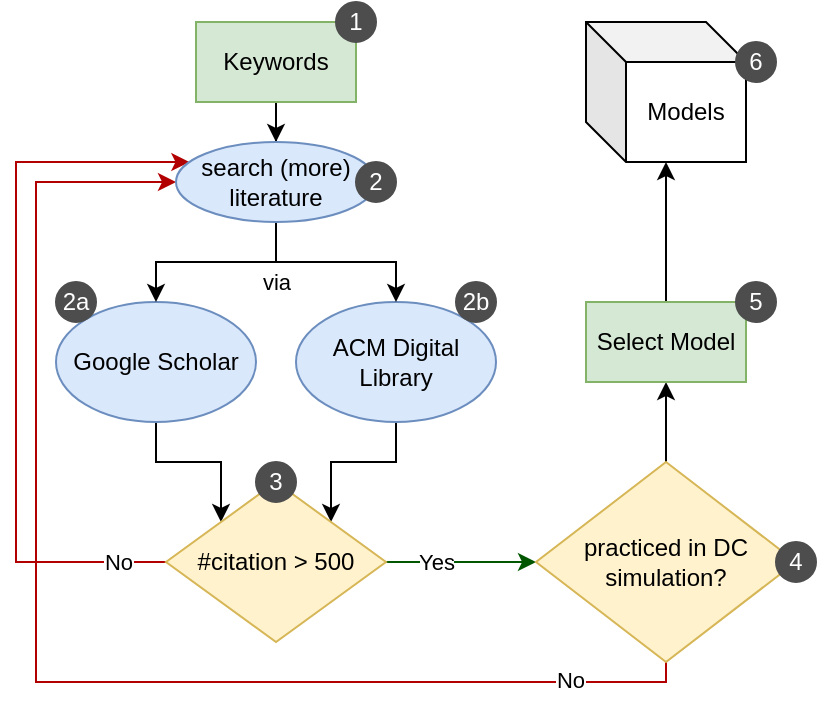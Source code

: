 <mxfile version="22.1.16" type="device">
  <diagram id="C5RBs43oDa-KdzZeNtuy" name="Page-1">
    <mxGraphModel dx="1062" dy="675" grid="1" gridSize="10" guides="1" tooltips="1" connect="1" arrows="1" fold="1" page="1" pageScale="1" pageWidth="827" pageHeight="1169" math="0" shadow="0">
      <root>
        <mxCell id="WIyWlLk6GJQsqaUBKTNV-0" />
        <mxCell id="WIyWlLk6GJQsqaUBKTNV-1" parent="WIyWlLk6GJQsqaUBKTNV-0" />
        <mxCell id="hSL-T38BlxvSR4_-sgvc-20" style="edgeStyle=orthogonalEdgeStyle;rounded=0;orthogonalLoop=1;jettySize=auto;html=1;" edge="1" parent="WIyWlLk6GJQsqaUBKTNV-1" source="hSL-T38BlxvSR4_-sgvc-0" target="hSL-T38BlxvSR4_-sgvc-19">
          <mxGeometry relative="1" as="geometry" />
        </mxCell>
        <mxCell id="hSL-T38BlxvSR4_-sgvc-0" value="Keywords" style="rounded=0;whiteSpace=wrap;html=1;fillColor=#d5e8d4;strokeColor=#82b366;" vertex="1" parent="WIyWlLk6GJQsqaUBKTNV-1">
          <mxGeometry x="100" y="20" width="80" height="40" as="geometry" />
        </mxCell>
        <mxCell id="hSL-T38BlxvSR4_-sgvc-9" style="edgeStyle=orthogonalEdgeStyle;rounded=0;orthogonalLoop=1;jettySize=auto;html=1;entryX=0;entryY=0;entryDx=0;entryDy=0;" edge="1" parent="WIyWlLk6GJQsqaUBKTNV-1" source="hSL-T38BlxvSR4_-sgvc-2" target="hSL-T38BlxvSR4_-sgvc-8">
          <mxGeometry relative="1" as="geometry" />
        </mxCell>
        <mxCell id="hSL-T38BlxvSR4_-sgvc-2" value="Google Scholar" style="ellipse;whiteSpace=wrap;html=1;fillColor=#dae8fc;strokeColor=#6c8ebf;" vertex="1" parent="WIyWlLk6GJQsqaUBKTNV-1">
          <mxGeometry x="30" y="160" width="100" height="60" as="geometry" />
        </mxCell>
        <mxCell id="hSL-T38BlxvSR4_-sgvc-10" style="edgeStyle=orthogonalEdgeStyle;rounded=0;orthogonalLoop=1;jettySize=auto;html=1;entryX=1;entryY=0;entryDx=0;entryDy=0;" edge="1" parent="WIyWlLk6GJQsqaUBKTNV-1" source="hSL-T38BlxvSR4_-sgvc-3" target="hSL-T38BlxvSR4_-sgvc-8">
          <mxGeometry relative="1" as="geometry" />
        </mxCell>
        <mxCell id="hSL-T38BlxvSR4_-sgvc-3" value="ACM Digital Library" style="ellipse;whiteSpace=wrap;html=1;fillColor=#dae8fc;strokeColor=#6c8ebf;" vertex="1" parent="WIyWlLk6GJQsqaUBKTNV-1">
          <mxGeometry x="150" y="160" width="100" height="60" as="geometry" />
        </mxCell>
        <mxCell id="hSL-T38BlxvSR4_-sgvc-17" style="edgeStyle=orthogonalEdgeStyle;rounded=0;orthogonalLoop=1;jettySize=auto;html=1;fillColor=#008a00;strokeColor=#005700;" edge="1" parent="WIyWlLk6GJQsqaUBKTNV-1" source="hSL-T38BlxvSR4_-sgvc-8" target="hSL-T38BlxvSR4_-sgvc-13">
          <mxGeometry relative="1" as="geometry" />
        </mxCell>
        <mxCell id="hSL-T38BlxvSR4_-sgvc-27" value="Yes" style="edgeLabel;html=1;align=center;verticalAlign=middle;resizable=0;points=[];" vertex="1" connectable="0" parent="hSL-T38BlxvSR4_-sgvc-17">
          <mxGeometry x="-0.105" y="3" relative="1" as="geometry">
            <mxPoint x="-9" y="3" as="offset" />
          </mxGeometry>
        </mxCell>
        <mxCell id="hSL-T38BlxvSR4_-sgvc-25" style="edgeStyle=orthogonalEdgeStyle;rounded=0;orthogonalLoop=1;jettySize=auto;html=1;fillColor=#e51400;strokeColor=#B20000;" edge="1" parent="WIyWlLk6GJQsqaUBKTNV-1" source="hSL-T38BlxvSR4_-sgvc-8" target="hSL-T38BlxvSR4_-sgvc-19">
          <mxGeometry relative="1" as="geometry">
            <Array as="points">
              <mxPoint x="10" y="290" />
              <mxPoint x="10" y="90" />
            </Array>
          </mxGeometry>
        </mxCell>
        <mxCell id="hSL-T38BlxvSR4_-sgvc-26" value="No" style="edgeLabel;html=1;align=center;verticalAlign=middle;resizable=0;points=[];" vertex="1" connectable="0" parent="hSL-T38BlxvSR4_-sgvc-25">
          <mxGeometry x="-0.781" relative="1" as="geometry">
            <mxPoint x="15" as="offset" />
          </mxGeometry>
        </mxCell>
        <mxCell id="hSL-T38BlxvSR4_-sgvc-8" value="#citation &amp;gt; 500" style="rhombus;whiteSpace=wrap;html=1;fillColor=#fff2cc;strokeColor=#d6b656;" vertex="1" parent="WIyWlLk6GJQsqaUBKTNV-1">
          <mxGeometry x="85" y="250" width="110" height="80" as="geometry" />
        </mxCell>
        <mxCell id="hSL-T38BlxvSR4_-sgvc-29" style="edgeStyle=orthogonalEdgeStyle;rounded=0;orthogonalLoop=1;jettySize=auto;html=1;fillColor=#e51400;strokeColor=#B20000;" edge="1" parent="WIyWlLk6GJQsqaUBKTNV-1" source="hSL-T38BlxvSR4_-sgvc-13" target="hSL-T38BlxvSR4_-sgvc-19">
          <mxGeometry relative="1" as="geometry">
            <Array as="points">
              <mxPoint x="335" y="350" />
              <mxPoint x="20" y="350" />
              <mxPoint x="20" y="100" />
            </Array>
          </mxGeometry>
        </mxCell>
        <mxCell id="hSL-T38BlxvSR4_-sgvc-30" value="No" style="edgeLabel;html=1;align=center;verticalAlign=middle;resizable=0;points=[];" vertex="1" connectable="0" parent="hSL-T38BlxvSR4_-sgvc-29">
          <mxGeometry x="-0.819" y="-1" relative="1" as="geometry">
            <mxPoint as="offset" />
          </mxGeometry>
        </mxCell>
        <mxCell id="hSL-T38BlxvSR4_-sgvc-31" style="edgeStyle=orthogonalEdgeStyle;rounded=0;orthogonalLoop=1;jettySize=auto;html=1;entryX=0.5;entryY=1;entryDx=0;entryDy=0;" edge="1" parent="WIyWlLk6GJQsqaUBKTNV-1" source="hSL-T38BlxvSR4_-sgvc-13" target="hSL-T38BlxvSR4_-sgvc-15">
          <mxGeometry relative="1" as="geometry" />
        </mxCell>
        <mxCell id="hSL-T38BlxvSR4_-sgvc-13" value="practiced in DC simulation?" style="rhombus;whiteSpace=wrap;html=1;fillColor=#fff2cc;strokeColor=#d6b656;" vertex="1" parent="WIyWlLk6GJQsqaUBKTNV-1">
          <mxGeometry x="270" y="240" width="130" height="100" as="geometry" />
        </mxCell>
        <mxCell id="hSL-T38BlxvSR4_-sgvc-33" style="edgeStyle=orthogonalEdgeStyle;rounded=0;orthogonalLoop=1;jettySize=auto;html=1;" edge="1" parent="WIyWlLk6GJQsqaUBKTNV-1" source="hSL-T38BlxvSR4_-sgvc-15" target="hSL-T38BlxvSR4_-sgvc-32">
          <mxGeometry relative="1" as="geometry" />
        </mxCell>
        <mxCell id="hSL-T38BlxvSR4_-sgvc-15" value="Select Model" style="rounded=0;whiteSpace=wrap;html=1;fillColor=#d5e8d4;strokeColor=#82b366;" vertex="1" parent="WIyWlLk6GJQsqaUBKTNV-1">
          <mxGeometry x="295" y="160" width="80" height="40" as="geometry" />
        </mxCell>
        <mxCell id="hSL-T38BlxvSR4_-sgvc-21" style="edgeStyle=orthogonalEdgeStyle;rounded=0;orthogonalLoop=1;jettySize=auto;html=1;" edge="1" parent="WIyWlLk6GJQsqaUBKTNV-1" source="hSL-T38BlxvSR4_-sgvc-19" target="hSL-T38BlxvSR4_-sgvc-2">
          <mxGeometry relative="1" as="geometry" />
        </mxCell>
        <mxCell id="hSL-T38BlxvSR4_-sgvc-22" style="edgeStyle=orthogonalEdgeStyle;rounded=0;orthogonalLoop=1;jettySize=auto;html=1;" edge="1" parent="WIyWlLk6GJQsqaUBKTNV-1" source="hSL-T38BlxvSR4_-sgvc-19" target="hSL-T38BlxvSR4_-sgvc-3">
          <mxGeometry relative="1" as="geometry" />
        </mxCell>
        <mxCell id="hSL-T38BlxvSR4_-sgvc-24" value="via" style="edgeLabel;html=1;align=center;verticalAlign=middle;resizable=0;points=[];" vertex="1" connectable="0" parent="hSL-T38BlxvSR4_-sgvc-22">
          <mxGeometry x="-0.184" y="1" relative="1" as="geometry">
            <mxPoint x="-21" y="11" as="offset" />
          </mxGeometry>
        </mxCell>
        <mxCell id="hSL-T38BlxvSR4_-sgvc-19" value="search (more) literature" style="ellipse;whiteSpace=wrap;html=1;fillColor=#dae8fc;strokeColor=#6c8ebf;" vertex="1" parent="WIyWlLk6GJQsqaUBKTNV-1">
          <mxGeometry x="90" y="80" width="100" height="40" as="geometry" />
        </mxCell>
        <mxCell id="hSL-T38BlxvSR4_-sgvc-32" value="Models" style="shape=cube;whiteSpace=wrap;html=1;boundedLbl=1;backgroundOutline=1;darkOpacity=0.05;darkOpacity2=0.1;" vertex="1" parent="WIyWlLk6GJQsqaUBKTNV-1">
          <mxGeometry x="295" y="20" width="80" height="70" as="geometry" />
        </mxCell>
        <mxCell id="hSL-T38BlxvSR4_-sgvc-38" value="1" style="ellipse;whiteSpace=wrap;html=1;aspect=fixed;fontColor=#FFFFFF;fillColor=#4D4D4D;strokeColor=#4D4D4D;" vertex="1" parent="WIyWlLk6GJQsqaUBKTNV-1">
          <mxGeometry x="170" y="10" width="20" height="20" as="geometry" />
        </mxCell>
        <mxCell id="hSL-T38BlxvSR4_-sgvc-39" value="2" style="ellipse;whiteSpace=wrap;html=1;aspect=fixed;fontColor=#FFFFFF;fillColor=#4D4D4D;strokeColor=#4D4D4D;" vertex="1" parent="WIyWlLk6GJQsqaUBKTNV-1">
          <mxGeometry x="180" y="90" width="20" height="20" as="geometry" />
        </mxCell>
        <mxCell id="hSL-T38BlxvSR4_-sgvc-40" value="2a" style="ellipse;whiteSpace=wrap;html=1;aspect=fixed;fontColor=#FFFFFF;fillColor=#4D4D4D;strokeColor=#4D4D4D;" vertex="1" parent="WIyWlLk6GJQsqaUBKTNV-1">
          <mxGeometry x="30" y="150" width="20" height="20" as="geometry" />
        </mxCell>
        <mxCell id="hSL-T38BlxvSR4_-sgvc-41" value="2b" style="ellipse;whiteSpace=wrap;html=1;aspect=fixed;fontColor=#FFFFFF;fillColor=#4D4D4D;strokeColor=#4D4D4D;" vertex="1" parent="WIyWlLk6GJQsqaUBKTNV-1">
          <mxGeometry x="230" y="150" width="20" height="20" as="geometry" />
        </mxCell>
        <mxCell id="hSL-T38BlxvSR4_-sgvc-42" value="3" style="ellipse;whiteSpace=wrap;html=1;aspect=fixed;fontColor=#FFFFFF;fillColor=#4D4D4D;strokeColor=#4D4D4D;" vertex="1" parent="WIyWlLk6GJQsqaUBKTNV-1">
          <mxGeometry x="130" y="240" width="20" height="20" as="geometry" />
        </mxCell>
        <mxCell id="hSL-T38BlxvSR4_-sgvc-43" value="4" style="ellipse;whiteSpace=wrap;html=1;aspect=fixed;fontColor=#FFFFFF;fillColor=#4D4D4D;strokeColor=#4D4D4D;" vertex="1" parent="WIyWlLk6GJQsqaUBKTNV-1">
          <mxGeometry x="390" y="280" width="20" height="20" as="geometry" />
        </mxCell>
        <mxCell id="hSL-T38BlxvSR4_-sgvc-44" value="5" style="ellipse;whiteSpace=wrap;html=1;aspect=fixed;fontColor=#FFFFFF;fillColor=#4D4D4D;strokeColor=#4D4D4D;" vertex="1" parent="WIyWlLk6GJQsqaUBKTNV-1">
          <mxGeometry x="370" y="150" width="20" height="20" as="geometry" />
        </mxCell>
        <mxCell id="hSL-T38BlxvSR4_-sgvc-45" value="6" style="ellipse;whiteSpace=wrap;html=1;aspect=fixed;fontColor=#FFFFFF;fillColor=#4D4D4D;strokeColor=#4D4D4D;" vertex="1" parent="WIyWlLk6GJQsqaUBKTNV-1">
          <mxGeometry x="370" y="30" width="20" height="20" as="geometry" />
        </mxCell>
      </root>
    </mxGraphModel>
  </diagram>
</mxfile>
